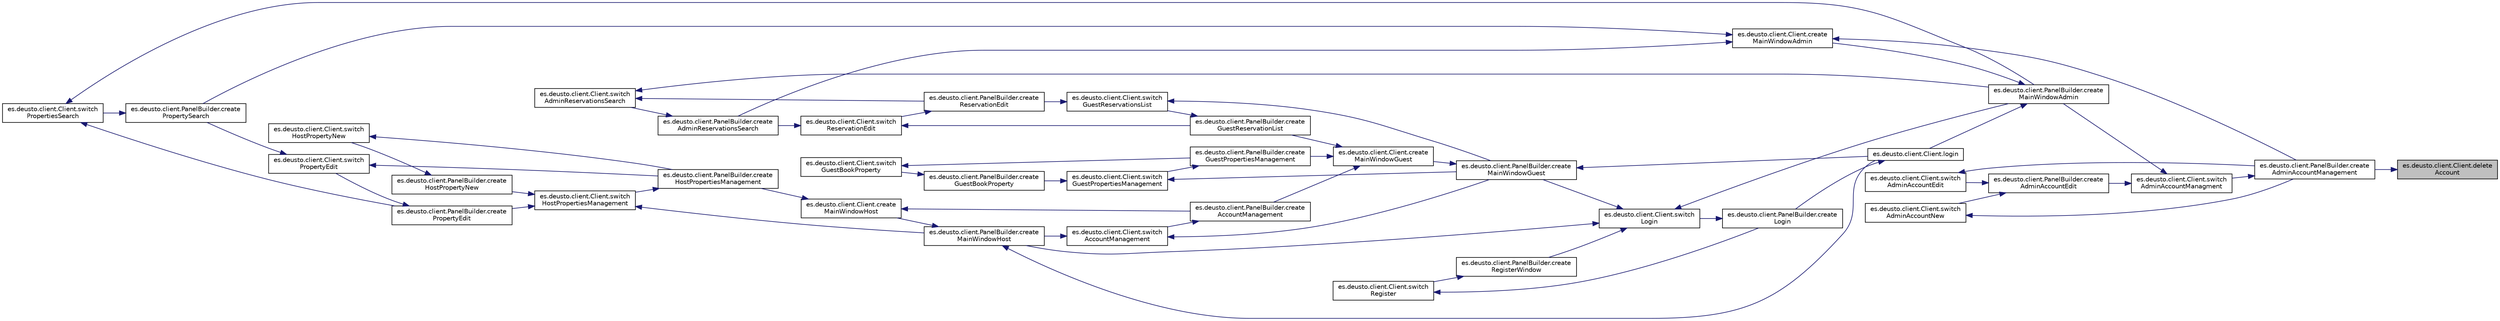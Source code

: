 digraph "es.deusto.client.Client.deleteAccount"
{
 // LATEX_PDF_SIZE
  edge [fontname="Helvetica",fontsize="10",labelfontname="Helvetica",labelfontsize="10"];
  node [fontname="Helvetica",fontsize="10",shape=record];
  rankdir="RL";
  Node535 [label="es.deusto.client.Client.delete\lAccount",height=0.2,width=0.4,color="black", fillcolor="grey75", style="filled", fontcolor="black",tooltip=" "];
  Node535 -> Node536 [dir="back",color="midnightblue",fontsize="10",style="solid",fontname="Helvetica"];
  Node536 [label="es.deusto.client.PanelBuilder.create\lAdminAccountManagement",height=0.2,width=0.4,color="black", fillcolor="white", style="filled",URL="$classes_1_1deusto_1_1client_1_1_panel_builder.html#a76906aa362d3a389bda577a79b413374",tooltip=" "];
  Node536 -> Node537 [dir="back",color="midnightblue",fontsize="10",style="solid",fontname="Helvetica"];
  Node537 [label="es.deusto.client.Client.switch\lAdminAccountManagment",height=0.2,width=0.4,color="black", fillcolor="white", style="filled",URL="$classes_1_1deusto_1_1client_1_1_client.html#a2f806363c591a46a42ca419df7ce4ef0",tooltip=" "];
  Node537 -> Node538 [dir="back",color="midnightblue",fontsize="10",style="solid",fontname="Helvetica"];
  Node538 [label="es.deusto.client.PanelBuilder.create\lAdminAccountEdit",height=0.2,width=0.4,color="black", fillcolor="white", style="filled",URL="$classes_1_1deusto_1_1client_1_1_panel_builder.html#ab47c3bca19d01967d895e0dd7d3ad2f4",tooltip=" "];
  Node538 -> Node539 [dir="back",color="midnightblue",fontsize="10",style="solid",fontname="Helvetica"];
  Node539 [label="es.deusto.client.Client.switch\lAdminAccountEdit",height=0.2,width=0.4,color="black", fillcolor="white", style="filled",URL="$classes_1_1deusto_1_1client_1_1_client.html#a60c21761b82af9149afcf18fdebbc417",tooltip=" "];
  Node539 -> Node536 [dir="back",color="midnightblue",fontsize="10",style="solid",fontname="Helvetica"];
  Node538 -> Node540 [dir="back",color="midnightblue",fontsize="10",style="solid",fontname="Helvetica"];
  Node540 [label="es.deusto.client.Client.switch\lAdminAccountNew",height=0.2,width=0.4,color="black", fillcolor="white", style="filled",URL="$classes_1_1deusto_1_1client_1_1_client.html#a7b9ebc242c5d265ebeacb379034c9b7b",tooltip=" "];
  Node540 -> Node536 [dir="back",color="midnightblue",fontsize="10",style="solid",fontname="Helvetica"];
  Node537 -> Node541 [dir="back",color="midnightblue",fontsize="10",style="solid",fontname="Helvetica"];
  Node541 [label="es.deusto.client.PanelBuilder.create\lMainWindowAdmin",height=0.2,width=0.4,color="black", fillcolor="white", style="filled",URL="$classes_1_1deusto_1_1client_1_1_panel_builder.html#a32b7942177958f07263535d6d255556b",tooltip=" "];
  Node541 -> Node542 [dir="back",color="midnightblue",fontsize="10",style="solid",fontname="Helvetica"];
  Node542 [label="es.deusto.client.Client.login",height=0.2,width=0.4,color="black", fillcolor="white", style="filled",URL="$classes_1_1deusto_1_1client_1_1_client.html#a5c063d0b51ad320c92aa4d2525d67249",tooltip=" "];
  Node542 -> Node543 [dir="back",color="midnightblue",fontsize="10",style="solid",fontname="Helvetica"];
  Node543 [label="es.deusto.client.PanelBuilder.create\lLogin",height=0.2,width=0.4,color="black", fillcolor="white", style="filled",URL="$classes_1_1deusto_1_1client_1_1_panel_builder.html#a1922794e0ef78f689031499da33f495b",tooltip=" "];
  Node543 -> Node544 [dir="back",color="midnightblue",fontsize="10",style="solid",fontname="Helvetica"];
  Node544 [label="es.deusto.client.Client.switch\lLogin",height=0.2,width=0.4,color="black", fillcolor="white", style="filled",URL="$classes_1_1deusto_1_1client_1_1_client.html#a3649bfd0f4c5465aa12412473082b4a7",tooltip=" "];
  Node544 -> Node545 [dir="back",color="midnightblue",fontsize="10",style="solid",fontname="Helvetica"];
  Node545 [label="es.deusto.client.PanelBuilder.create\lRegisterWindow",height=0.2,width=0.4,color="black", fillcolor="white", style="filled",URL="$classes_1_1deusto_1_1client_1_1_panel_builder.html#abb0748521d51c1dcdcdd548f487ef72b",tooltip=" "];
  Node545 -> Node546 [dir="back",color="midnightblue",fontsize="10",style="solid",fontname="Helvetica"];
  Node546 [label="es.deusto.client.Client.switch\lRegister",height=0.2,width=0.4,color="black", fillcolor="white", style="filled",URL="$classes_1_1deusto_1_1client_1_1_client.html#a4d905b598ea8ff38f06e9a12b81dcab2",tooltip=" "];
  Node546 -> Node543 [dir="back",color="midnightblue",fontsize="10",style="solid",fontname="Helvetica"];
  Node544 -> Node541 [dir="back",color="midnightblue",fontsize="10",style="solid",fontname="Helvetica"];
  Node544 -> Node547 [dir="back",color="midnightblue",fontsize="10",style="solid",fontname="Helvetica"];
  Node547 [label="es.deusto.client.PanelBuilder.create\lMainWindowHost",height=0.2,width=0.4,color="black", fillcolor="white", style="filled",URL="$classes_1_1deusto_1_1client_1_1_panel_builder.html#a0d8f1d6c73010786f5b1765fdc490e4b",tooltip=" "];
  Node547 -> Node542 [dir="back",color="midnightblue",fontsize="10",style="solid",fontname="Helvetica"];
  Node547 -> Node548 [dir="back",color="midnightblue",fontsize="10",style="solid",fontname="Helvetica"];
  Node548 [label="es.deusto.client.Client.create\lMainWindowHost",height=0.2,width=0.4,color="black", fillcolor="white", style="filled",URL="$classes_1_1deusto_1_1client_1_1_client.html#afd0e78bff5570acbd1f8b06893d3a078",tooltip=" "];
  Node548 -> Node549 [dir="back",color="midnightblue",fontsize="10",style="solid",fontname="Helvetica"];
  Node549 [label="es.deusto.client.PanelBuilder.create\lHostPropertiesManagement",height=0.2,width=0.4,color="black", fillcolor="white", style="filled",URL="$classes_1_1deusto_1_1client_1_1_panel_builder.html#a163a405546ee36aa7ce547c754b17844",tooltip=" "];
  Node549 -> Node550 [dir="back",color="midnightblue",fontsize="10",style="solid",fontname="Helvetica"];
  Node550 [label="es.deusto.client.Client.switch\lHostPropertiesManagement",height=0.2,width=0.4,color="black", fillcolor="white", style="filled",URL="$classes_1_1deusto_1_1client_1_1_client.html#a19e2021b8e93a30af971bfd07c2a8507",tooltip=" "];
  Node550 -> Node551 [dir="back",color="midnightblue",fontsize="10",style="solid",fontname="Helvetica"];
  Node551 [label="es.deusto.client.PanelBuilder.create\lPropertyEdit",height=0.2,width=0.4,color="black", fillcolor="white", style="filled",URL="$classes_1_1deusto_1_1client_1_1_panel_builder.html#aeaa0ead483ff83c6a51a96eddaa8795a",tooltip=" "];
  Node551 -> Node552 [dir="back",color="midnightblue",fontsize="10",style="solid",fontname="Helvetica"];
  Node552 [label="es.deusto.client.Client.switch\lPropertyEdit",height=0.2,width=0.4,color="black", fillcolor="white", style="filled",URL="$classes_1_1deusto_1_1client_1_1_client.html#a5dd6469d4428fe705fce4087aa386602",tooltip=" "];
  Node552 -> Node553 [dir="back",color="midnightblue",fontsize="10",style="solid",fontname="Helvetica"];
  Node553 [label="es.deusto.client.PanelBuilder.create\lPropertySearch",height=0.2,width=0.4,color="black", fillcolor="white", style="filled",URL="$classes_1_1deusto_1_1client_1_1_panel_builder.html#a96fdce41db963997c711d646563c69e0",tooltip=" "];
  Node553 -> Node554 [dir="back",color="midnightblue",fontsize="10",style="solid",fontname="Helvetica"];
  Node554 [label="es.deusto.client.Client.switch\lPropertiesSearch",height=0.2,width=0.4,color="black", fillcolor="white", style="filled",URL="$classes_1_1deusto_1_1client_1_1_client.html#af87b7fcbe691ef0a31dbc6849a037415",tooltip=" "];
  Node554 -> Node551 [dir="back",color="midnightblue",fontsize="10",style="solid",fontname="Helvetica"];
  Node554 -> Node541 [dir="back",color="midnightblue",fontsize="10",style="solid",fontname="Helvetica"];
  Node552 -> Node549 [dir="back",color="midnightblue",fontsize="10",style="solid",fontname="Helvetica"];
  Node550 -> Node555 [dir="back",color="midnightblue",fontsize="10",style="solid",fontname="Helvetica"];
  Node555 [label="es.deusto.client.PanelBuilder.create\lHostPropertyNew",height=0.2,width=0.4,color="black", fillcolor="white", style="filled",URL="$classes_1_1deusto_1_1client_1_1_panel_builder.html#a5211ab6dedb849c374d7816f5071109c",tooltip=" "];
  Node555 -> Node556 [dir="back",color="midnightblue",fontsize="10",style="solid",fontname="Helvetica"];
  Node556 [label="es.deusto.client.Client.switch\lHostPropertyNew",height=0.2,width=0.4,color="black", fillcolor="white", style="filled",URL="$classes_1_1deusto_1_1client_1_1_client.html#a0796863f65c9c5e8857b3b129802358e",tooltip=" "];
  Node556 -> Node549 [dir="back",color="midnightblue",fontsize="10",style="solid",fontname="Helvetica"];
  Node550 -> Node547 [dir="back",color="midnightblue",fontsize="10",style="solid",fontname="Helvetica"];
  Node548 -> Node557 [dir="back",color="midnightblue",fontsize="10",style="solid",fontname="Helvetica"];
  Node557 [label="es.deusto.client.PanelBuilder.create\lAccountManagement",height=0.2,width=0.4,color="black", fillcolor="white", style="filled",URL="$classes_1_1deusto_1_1client_1_1_panel_builder.html#aa51d5dd53cd9147ffc99d4b9c5c3026d",tooltip=" "];
  Node557 -> Node558 [dir="back",color="midnightblue",fontsize="10",style="solid",fontname="Helvetica"];
  Node558 [label="es.deusto.client.Client.switch\lAccountManagement",height=0.2,width=0.4,color="black", fillcolor="white", style="filled",URL="$classes_1_1deusto_1_1client_1_1_client.html#af82d1b484aaaa288d5e6efc2723fa9bd",tooltip=" "];
  Node558 -> Node547 [dir="back",color="midnightblue",fontsize="10",style="solid",fontname="Helvetica"];
  Node558 -> Node559 [dir="back",color="midnightblue",fontsize="10",style="solid",fontname="Helvetica"];
  Node559 [label="es.deusto.client.PanelBuilder.create\lMainWindowGuest",height=0.2,width=0.4,color="black", fillcolor="white", style="filled",URL="$classes_1_1deusto_1_1client_1_1_panel_builder.html#a8969744356db218b0c7ec2131856433d",tooltip=" "];
  Node559 -> Node542 [dir="back",color="midnightblue",fontsize="10",style="solid",fontname="Helvetica"];
  Node559 -> Node560 [dir="back",color="midnightblue",fontsize="10",style="solid",fontname="Helvetica"];
  Node560 [label="es.deusto.client.Client.create\lMainWindowGuest",height=0.2,width=0.4,color="black", fillcolor="white", style="filled",URL="$classes_1_1deusto_1_1client_1_1_client.html#ade35c639554c770d3c2494e98c8ecb5c",tooltip=" "];
  Node560 -> Node561 [dir="back",color="midnightblue",fontsize="10",style="solid",fontname="Helvetica"];
  Node561 [label="es.deusto.client.PanelBuilder.create\lGuestReservationList",height=0.2,width=0.4,color="black", fillcolor="white", style="filled",URL="$classes_1_1deusto_1_1client_1_1_panel_builder.html#a49dcd798d35c7b9b9c05e1353133afe1",tooltip=" "];
  Node561 -> Node562 [dir="back",color="midnightblue",fontsize="10",style="solid",fontname="Helvetica"];
  Node562 [label="es.deusto.client.Client.switch\lGuestReservationsList",height=0.2,width=0.4,color="black", fillcolor="white", style="filled",URL="$classes_1_1deusto_1_1client_1_1_client.html#abe4b00051f82e6fcf26c236b711cdf15",tooltip=" "];
  Node562 -> Node563 [dir="back",color="midnightblue",fontsize="10",style="solid",fontname="Helvetica"];
  Node563 [label="es.deusto.client.PanelBuilder.create\lReservationEdit",height=0.2,width=0.4,color="black", fillcolor="white", style="filled",URL="$classes_1_1deusto_1_1client_1_1_panel_builder.html#a7c3b05bd40288bf45dc318f9f26a0377",tooltip=" "];
  Node563 -> Node564 [dir="back",color="midnightblue",fontsize="10",style="solid",fontname="Helvetica"];
  Node564 [label="es.deusto.client.Client.switch\lReservationEdit",height=0.2,width=0.4,color="black", fillcolor="white", style="filled",URL="$classes_1_1deusto_1_1client_1_1_client.html#a0f4f5c060e44c9d9d6ed08b652612b13",tooltip=" "];
  Node564 -> Node561 [dir="back",color="midnightblue",fontsize="10",style="solid",fontname="Helvetica"];
  Node564 -> Node565 [dir="back",color="midnightblue",fontsize="10",style="solid",fontname="Helvetica"];
  Node565 [label="es.deusto.client.PanelBuilder.create\lAdminReservationsSearch",height=0.2,width=0.4,color="black", fillcolor="white", style="filled",URL="$classes_1_1deusto_1_1client_1_1_panel_builder.html#adc074dabcf7a18b43dc6d71df8f58963",tooltip=" "];
  Node565 -> Node566 [dir="back",color="midnightblue",fontsize="10",style="solid",fontname="Helvetica"];
  Node566 [label="es.deusto.client.Client.switch\lAdminReservationsSearch",height=0.2,width=0.4,color="black", fillcolor="white", style="filled",URL="$classes_1_1deusto_1_1client_1_1_client.html#a64110a92c5026cc2c23c1989d86164fd",tooltip=" "];
  Node566 -> Node563 [dir="back",color="midnightblue",fontsize="10",style="solid",fontname="Helvetica"];
  Node566 -> Node541 [dir="back",color="midnightblue",fontsize="10",style="solid",fontname="Helvetica"];
  Node562 -> Node559 [dir="back",color="midnightblue",fontsize="10",style="solid",fontname="Helvetica"];
  Node560 -> Node567 [dir="back",color="midnightblue",fontsize="10",style="solid",fontname="Helvetica"];
  Node567 [label="es.deusto.client.PanelBuilder.create\lGuestPropertiesManagement",height=0.2,width=0.4,color="black", fillcolor="white", style="filled",URL="$classes_1_1deusto_1_1client_1_1_panel_builder.html#a25c2bcc9184c1c014c9daf5d81b89728",tooltip=" "];
  Node567 -> Node568 [dir="back",color="midnightblue",fontsize="10",style="solid",fontname="Helvetica"];
  Node568 [label="es.deusto.client.Client.switch\lGuestPropertiesManagement",height=0.2,width=0.4,color="black", fillcolor="white", style="filled",URL="$classes_1_1deusto_1_1client_1_1_client.html#afd4978131a2d9f94f8a65f4fc2641235",tooltip=" "];
  Node568 -> Node569 [dir="back",color="midnightblue",fontsize="10",style="solid",fontname="Helvetica"];
  Node569 [label="es.deusto.client.PanelBuilder.create\lGuestBookProperty",height=0.2,width=0.4,color="black", fillcolor="white", style="filled",URL="$classes_1_1deusto_1_1client_1_1_panel_builder.html#a0d6ae6821b7f28f9fffb0d570d6524af",tooltip=" "];
  Node569 -> Node570 [dir="back",color="midnightblue",fontsize="10",style="solid",fontname="Helvetica"];
  Node570 [label="es.deusto.client.Client.switch\lGuestBookProperty",height=0.2,width=0.4,color="black", fillcolor="white", style="filled",URL="$classes_1_1deusto_1_1client_1_1_client.html#a9f7d7f1006b6b5da7c8fab120b127521",tooltip=" "];
  Node570 -> Node567 [dir="back",color="midnightblue",fontsize="10",style="solid",fontname="Helvetica"];
  Node568 -> Node559 [dir="back",color="midnightblue",fontsize="10",style="solid",fontname="Helvetica"];
  Node560 -> Node557 [dir="back",color="midnightblue",fontsize="10",style="solid",fontname="Helvetica"];
  Node544 -> Node559 [dir="back",color="midnightblue",fontsize="10",style="solid",fontname="Helvetica"];
  Node541 -> Node571 [dir="back",color="midnightblue",fontsize="10",style="solid",fontname="Helvetica"];
  Node571 [label="es.deusto.client.Client.create\lMainWindowAdmin",height=0.2,width=0.4,color="black", fillcolor="white", style="filled",URL="$classes_1_1deusto_1_1client_1_1_client.html#a1628f28a7a5758510ccb6a4d1fa697a9",tooltip=" "];
  Node571 -> Node553 [dir="back",color="midnightblue",fontsize="10",style="solid",fontname="Helvetica"];
  Node571 -> Node536 [dir="back",color="midnightblue",fontsize="10",style="solid",fontname="Helvetica"];
  Node571 -> Node565 [dir="back",color="midnightblue",fontsize="10",style="solid",fontname="Helvetica"];
}
